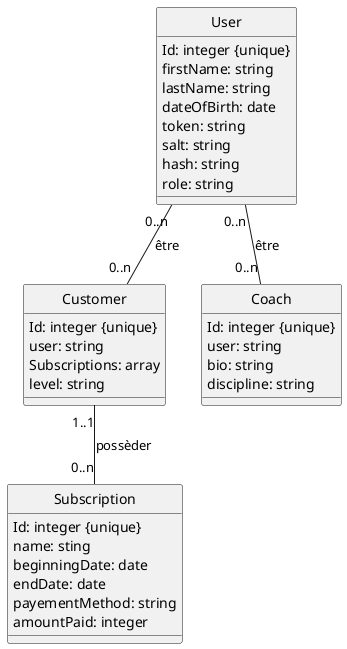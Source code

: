 @startuml
hide circle

class User {
    Id: integer {unique}
    firstName: string 
    lastName: string 
    dateOfBirth: date 
    token: string 
    salt: string 
    hash: string 
    role: string
}

class Customer {
    Id: integer {unique}
    user: string
    Subscriptions: array
    level: string
}

class Coach {
    Id: integer {unique}
    user: string 
    bio: string
    discipline: string
}

class Subscription {
    Id: integer {unique}
    name: sting
    beginningDate: date
    endDate: date
    payementMethod: string
    amountPaid: integer
}


User "0..n" -- "0..n" Customer : être
User "0..n" -- "0..n" Coach : être
Customer "1..1"--"0..n" Subscription :  possèder
@enduml